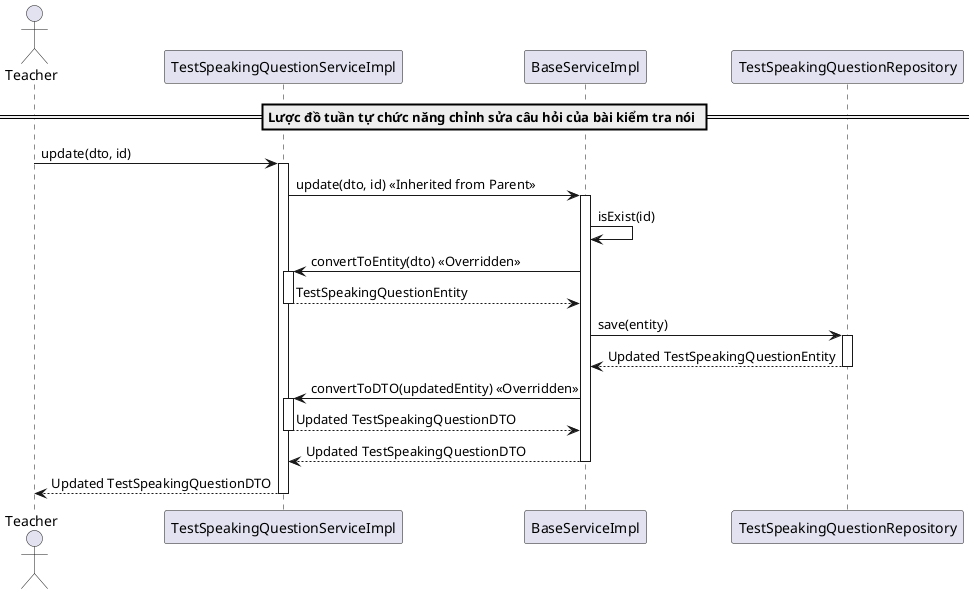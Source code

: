 @startuml updateTestSpeakingQuestion

actor Teacher
participant "TestSpeakingQuestionServiceImpl" as TestSpeakingQuestionService
participant "BaseServiceImpl" as BaseService
participant "TestSpeakingQuestionRepository" as Repository

== 	Lược đồ tuần tự chức năng chỉnh sửa câu hỏi của bài kiểm tra nói ==
Teacher -> TestSpeakingQuestionService: update(dto, id)
activate TestSpeakingQuestionService

TestSpeakingQuestionService -> BaseService: update(dto, id) << Inherited from Parent >>
activate BaseService

BaseService -> BaseService: isExist(id)
BaseService -> TestSpeakingQuestionService: convertToEntity(dto) << Overridden >>
activate TestSpeakingQuestionService
TestSpeakingQuestionService --> BaseService: TestSpeakingQuestionEntity
deactivate TestSpeakingQuestionService

BaseService -> Repository: save(entity)
activate Repository
Repository --> BaseService: Updated TestSpeakingQuestionEntity
deactivate Repository

BaseService -> TestSpeakingQuestionService: convertToDTO(updatedEntity) << Overridden >>
activate TestSpeakingQuestionService
TestSpeakingQuestionService --> BaseService: Updated TestSpeakingQuestionDTO
deactivate TestSpeakingQuestionService

BaseService --> TestSpeakingQuestionService: Updated TestSpeakingQuestionDTO
deactivate BaseService

TestSpeakingQuestionService --> Teacher: Updated TestSpeakingQuestionDTO
deactivate TestSpeakingQuestionService

@enduml
